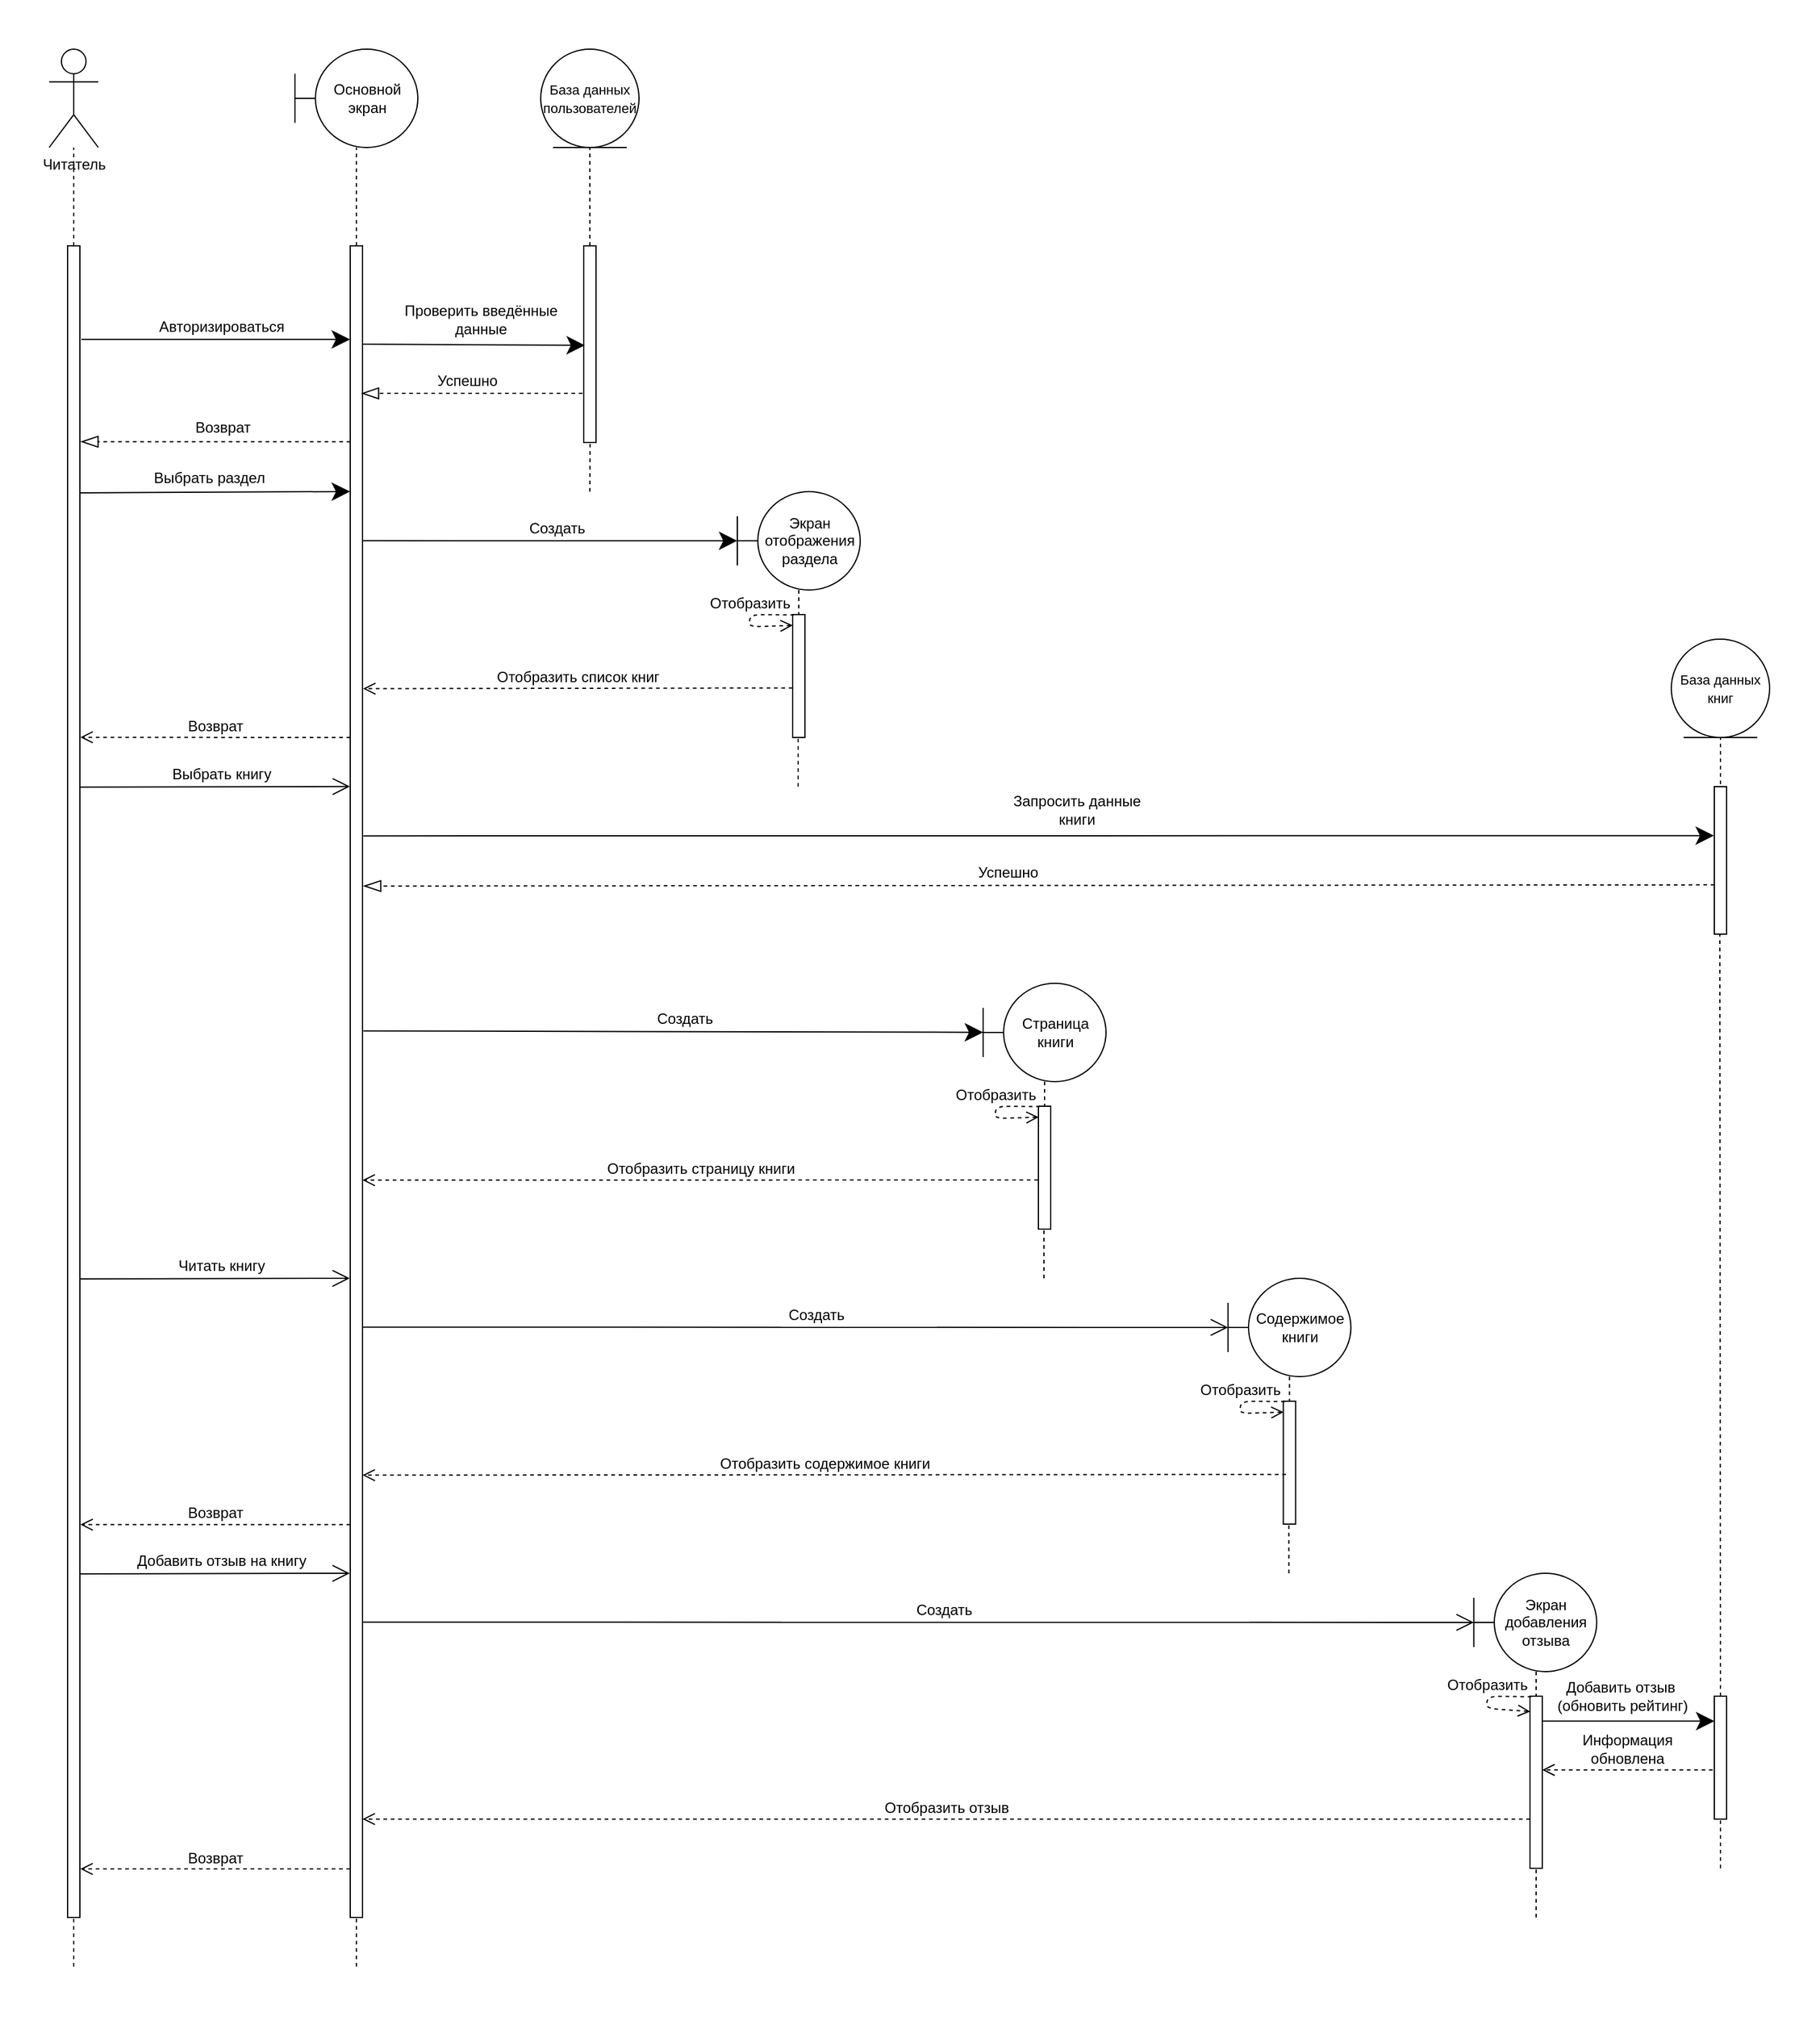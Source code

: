 <mxfile version="15.3.8" type="device"><diagram id="ZIYUEDyOwHCzlgTV274R" name="Страница 1"><mxGraphModel dx="347" dy="204" grid="1" gridSize="10" guides="1" tooltips="1" connect="1" arrows="1" fold="1" page="1" pageScale="1" pageWidth="827" pageHeight="1169" math="0" shadow="0"><root><mxCell id="0"/><mxCell id="1" parent="0"/><mxCell id="WGKphhMt7PIEjQQME513-71" value="" style="rounded=0;whiteSpace=wrap;html=1;fontSize=12;fillColor=none;strokeColor=none;" vertex="1" parent="1"><mxGeometry x="160" width="1480" height="1640" as="geometry"/></mxCell><mxCell id="WGKphhMt7PIEjQQME513-1" value="Читатель" style="shape=umlActor;verticalLabelPosition=bottom;verticalAlign=top;html=1;outlineConnect=0;" vertex="1" parent="1"><mxGeometry x="200" y="40" width="40" height="80" as="geometry"/></mxCell><mxCell id="WGKphhMt7PIEjQQME513-2" value="" style="endArrow=none;dashed=1;html=1;" edge="1" parent="1" source="WGKphhMt7PIEjQQME513-4" target="WGKphhMt7PIEjQQME513-1"><mxGeometry width="50" height="50" relative="1" as="geometry"><mxPoint x="220" y="200" as="sourcePoint"/><mxPoint x="220" y="160" as="targetPoint"/></mxGeometry></mxCell><mxCell id="WGKphhMt7PIEjQQME513-4" value="" style="html=1;points=[];perimeter=orthogonalPerimeter;" vertex="1" parent="1"><mxGeometry x="215" y="200" width="10" height="1360" as="geometry"/></mxCell><mxCell id="WGKphhMt7PIEjQQME513-5" value="Основной экран" style="shape=umlBoundary;whiteSpace=wrap;html=1;" vertex="1" parent="1"><mxGeometry x="400" y="40" width="100" height="80" as="geometry"/></mxCell><mxCell id="WGKphhMt7PIEjQQME513-6" value="&lt;font style=&quot;font-size: 11px&quot;&gt;База данных пользователей&lt;/font&gt;" style="ellipse;shape=umlEntity;whiteSpace=wrap;html=1;" vertex="1" parent="1"><mxGeometry x="600" y="40" width="80" height="80" as="geometry"/></mxCell><mxCell id="WGKphhMt7PIEjQQME513-7" value="" style="endArrow=none;dashed=1;html=1;" edge="1" parent="1" source="WGKphhMt7PIEjQQME513-8" target="WGKphhMt7PIEjQQME513-5"><mxGeometry width="50" height="50" relative="1" as="geometry"><mxPoint x="450" y="200" as="sourcePoint"/><mxPoint x="450" y="160" as="targetPoint"/></mxGeometry></mxCell><mxCell id="WGKphhMt7PIEjQQME513-8" value="" style="html=1;points=[];perimeter=orthogonalPerimeter;" vertex="1" parent="1"><mxGeometry x="445" y="200" width="10" height="1360" as="geometry"/></mxCell><mxCell id="WGKphhMt7PIEjQQME513-9" value="Авторизироваться" style="endArrow=classic;endFill=1;endSize=12;html=1;exitX=1.117;exitY=0.056;exitDx=0;exitDy=0;exitPerimeter=0;entryX=-0.017;entryY=0.056;entryDx=0;entryDy=0;entryPerimeter=0;fontSize=12;labelBackgroundColor=none;" edge="1" parent="1" source="WGKphhMt7PIEjQQME513-4" target="WGKphhMt7PIEjQQME513-8"><mxGeometry x="0.045" y="10" width="160" relative="1" as="geometry"><mxPoint x="220" y="240" as="sourcePoint"/><mxPoint x="380" y="240" as="targetPoint"/><mxPoint as="offset"/></mxGeometry></mxCell><mxCell id="WGKphhMt7PIEjQQME513-10" value="" style="html=1;points=[];perimeter=orthogonalPerimeter;" vertex="1" parent="1"><mxGeometry x="635" y="200" width="10" height="160" as="geometry"/></mxCell><mxCell id="WGKphhMt7PIEjQQME513-11" value="" style="endArrow=none;dashed=1;html=1;" edge="1" parent="1" source="WGKphhMt7PIEjQQME513-10" target="WGKphhMt7PIEjQQME513-6"><mxGeometry width="50" height="50" relative="1" as="geometry"><mxPoint x="639.5" y="200" as="sourcePoint"/><mxPoint x="639.5" y="120" as="targetPoint"/></mxGeometry></mxCell><mxCell id="WGKphhMt7PIEjQQME513-12" value="Проверить введённые&lt;br&gt;данные" style="endArrow=classic;endFill=1;endSize=12;html=1;fontSize=12;entryX=0.1;entryY=0.333;entryDx=0;entryDy=0;entryPerimeter=0;labelBackgroundColor=none;exitX=1;exitY=0.075;exitDx=0;exitDy=0;exitPerimeter=0;" edge="1" parent="1"><mxGeometry x="0.056" y="21" width="160" relative="1" as="geometry"><mxPoint x="455" y="280" as="sourcePoint"/><mxPoint x="636" y="280.96" as="targetPoint"/><mxPoint as="offset"/></mxGeometry></mxCell><mxCell id="WGKphhMt7PIEjQQME513-13" value="Успешно" style="endArrow=blockThin;endFill=0;endSize=12;html=1;labelBackgroundColor=none;fontSize=12;entryX=0.9;entryY=0.152;entryDx=0;entryDy=0;entryPerimeter=0;dashed=1;" edge="1" parent="1"><mxGeometry x="0.046" y="-10" width="160" relative="1" as="geometry"><mxPoint x="634" y="320" as="sourcePoint"/><mxPoint x="454" y="320.04" as="targetPoint"/><mxPoint as="offset"/></mxGeometry></mxCell><mxCell id="WGKphhMt7PIEjQQME513-14" value="Возврат" style="endArrow=blockThin;endFill=0;endSize=12;html=1;dashed=1;labelBackgroundColor=none;fontSize=12;exitX=0.014;exitY=0.268;exitDx=0;exitDy=0;exitPerimeter=0;entryX=1.067;entryY=0.268;entryDx=0;entryDy=0;entryPerimeter=0;" edge="1" parent="1"><mxGeometry x="-0.048" y="-11" width="160" relative="1" as="geometry"><mxPoint x="445.14" y="359.36" as="sourcePoint"/><mxPoint x="225.67" y="359.36" as="targetPoint"/><mxPoint as="offset"/></mxGeometry></mxCell><mxCell id="WGKphhMt7PIEjQQME513-15" value="Выбрать раздел" style="endArrow=classic;endFill=1;endSize=12;html=1;labelBackgroundColor=none;fontSize=12;exitX=0.95;exitY=0.348;exitDx=0;exitDy=0;exitPerimeter=0;entryX=-0.016;entryY=0.346;entryDx=0;entryDy=0;entryPerimeter=0;" edge="1" parent="1"><mxGeometry x="-0.04" y="11" width="160" relative="1" as="geometry"><mxPoint x="224.5" y="400.96" as="sourcePoint"/><mxPoint x="444.84" y="399.92" as="targetPoint"/><mxPoint as="offset"/></mxGeometry></mxCell><mxCell id="WGKphhMt7PIEjQQME513-16" value="Экран отображения раздела" style="shape=umlBoundary;whiteSpace=wrap;html=1;" vertex="1" parent="1"><mxGeometry x="760" y="400" width="100" height="80" as="geometry"/></mxCell><mxCell id="WGKphhMt7PIEjQQME513-17" value="Создать" style="endArrow=classic;endFill=1;endSize=12;html=1;labelBackgroundColor=none;fontSize=12;exitX=0.988;exitY=0.346;exitDx=0;exitDy=0;exitPerimeter=0;" edge="1" parent="1" target="WGKphhMt7PIEjQQME513-16"><mxGeometry x="0.035" y="10" width="160" relative="1" as="geometry"><mxPoint x="454.88" y="439.92" as="sourcePoint"/><mxPoint x="620" y="440" as="targetPoint"/><mxPoint as="offset"/></mxGeometry></mxCell><mxCell id="WGKphhMt7PIEjQQME513-18" value="" style="html=1;points=[];perimeter=orthogonalPerimeter;" vertex="1" parent="1"><mxGeometry x="805" y="500" width="10" height="100" as="geometry"/></mxCell><mxCell id="WGKphhMt7PIEjQQME513-21" value="" style="endArrow=none;dashed=1;html=1;labelBackgroundColor=none;fontSize=12;" edge="1" parent="1" source="WGKphhMt7PIEjQQME513-16" target="WGKphhMt7PIEjQQME513-18"><mxGeometry width="50" height="50" relative="1" as="geometry"><mxPoint x="730" y="250" as="sourcePoint"/><mxPoint x="780" y="200" as="targetPoint"/></mxGeometry></mxCell><mxCell id="WGKphhMt7PIEjQQME513-22" value="" style="endArrow=none;dashed=1;html=1;labelBackgroundColor=none;fontSize=12;" edge="1" parent="1"><mxGeometry width="50" height="50" relative="1" as="geometry"><mxPoint x="809.5" y="640" as="sourcePoint"/><mxPoint x="809.5" y="600" as="targetPoint"/></mxGeometry></mxCell><mxCell id="WGKphhMt7PIEjQQME513-24" value="Отобразить" style="html=1;verticalAlign=bottom;endArrow=open;dashed=1;endSize=8;labelBackgroundColor=none;fontSize=12;exitX=0.117;exitY=0.003;exitDx=0;exitDy=0;exitPerimeter=0;entryX=0.011;entryY=0.088;entryDx=0;entryDy=0;entryPerimeter=0;" edge="1" parent="1" source="WGKphhMt7PIEjQQME513-18" target="WGKphhMt7PIEjQQME513-18"><mxGeometry x="-0.114" relative="1" as="geometry"><mxPoint x="960" y="490" as="sourcePoint"/><mxPoint x="760" y="500" as="targetPoint"/><Array as="points"><mxPoint x="770" y="500"/><mxPoint x="770" y="510"/></Array><mxPoint as="offset"/></mxGeometry></mxCell><mxCell id="WGKphhMt7PIEjQQME513-25" value="Отобразить список книг" style="html=1;verticalAlign=bottom;endArrow=open;dashed=1;endSize=8;labelBackgroundColor=none;fontSize=12;entryX=1.047;entryY=0.539;entryDx=0;entryDy=0;entryPerimeter=0;exitX=-0.017;exitY=0.597;exitDx=0;exitDy=0;exitPerimeter=0;" edge="1" parent="1" source="WGKphhMt7PIEjQQME513-18"><mxGeometry x="0.0" relative="1" as="geometry"><mxPoint x="990" y="560" as="sourcePoint"/><mxPoint x="455.47" y="560.28" as="targetPoint"/><mxPoint as="offset"/></mxGeometry></mxCell><mxCell id="WGKphhMt7PIEjQQME513-26" value="Выбрать книгу" style="endArrow=open;endFill=1;endSize=12;html=1;labelBackgroundColor=none;fontSize=12;exitX=1.014;exitY=0.616;exitDx=0;exitDy=0;exitPerimeter=0;entryX=-0.021;entryY=0.769;entryDx=0;entryDy=0;entryPerimeter=0;" edge="1" parent="1"><mxGeometry x="0.046" y="10" width="160" relative="1" as="geometry"><mxPoint x="225.14" y="640.32" as="sourcePoint"/><mxPoint x="444.79" y="639.88" as="targetPoint"/><mxPoint as="offset"/></mxGeometry></mxCell><mxCell id="WGKphhMt7PIEjQQME513-27" value="Страница книги" style="shape=umlBoundary;whiteSpace=wrap;html=1;" vertex="1" parent="1"><mxGeometry x="960" y="800" width="100" height="80" as="geometry"/></mxCell><mxCell id="WGKphhMt7PIEjQQME513-28" value="Создать" style="endArrow=classic;endFill=1;endSize=12;html=1;labelBackgroundColor=none;fontSize=12;exitX=1;exitY=0.544;exitDx=0;exitDy=0;exitPerimeter=0;" edge="1" parent="1" target="WGKphhMt7PIEjQQME513-27"><mxGeometry x="0.035" y="10" width="160" relative="1" as="geometry"><mxPoint x="455.71" y="838.72" as="sourcePoint"/><mxPoint x="600.71" y="629.978" as="targetPoint"/><mxPoint as="offset"/></mxGeometry></mxCell><mxCell id="WGKphhMt7PIEjQQME513-29" value="Возврат" style="html=1;verticalAlign=bottom;endArrow=open;dashed=1;endSize=8;labelBackgroundColor=none;fontSize=12;entryX=1.04;entryY=0.294;entryDx=0;entryDy=0;entryPerimeter=0;" edge="1" parent="1" source="WGKphhMt7PIEjQQME513-8" target="WGKphhMt7PIEjQQME513-4"><mxGeometry x="0.0" relative="1" as="geometry"><mxPoint x="440" y="601" as="sourcePoint"/><mxPoint x="230" y="599" as="targetPoint"/><mxPoint as="offset"/><Array as="points"><mxPoint x="400" y="600"/></Array></mxGeometry></mxCell><mxCell id="WGKphhMt7PIEjQQME513-30" value="" style="endArrow=none;dashed=1;html=1;labelBackgroundColor=none;fontSize=12;entryX=0.518;entryY=1.007;entryDx=0;entryDy=0;entryPerimeter=0;" edge="1" parent="1" target="WGKphhMt7PIEjQQME513-10"><mxGeometry width="50" height="50" relative="1" as="geometry"><mxPoint x="640" y="400" as="sourcePoint"/><mxPoint x="819.5" y="610" as="targetPoint"/></mxGeometry></mxCell><mxCell id="WGKphhMt7PIEjQQME513-33" value="" style="html=1;points=[];perimeter=orthogonalPerimeter;" vertex="1" parent="1"><mxGeometry x="1005" y="900" width="10" height="100" as="geometry"/></mxCell><mxCell id="WGKphhMt7PIEjQQME513-34" value="" style="endArrow=none;dashed=1;html=1;labelBackgroundColor=none;fontSize=12;" edge="1" parent="1" target="WGKphhMt7PIEjQQME513-33" source="WGKphhMt7PIEjQQME513-27"><mxGeometry width="50" height="50" relative="1" as="geometry"><mxPoint x="1010" y="880" as="sourcePoint"/><mxPoint x="980" y="600" as="targetPoint"/></mxGeometry></mxCell><mxCell id="WGKphhMt7PIEjQQME513-35" value="" style="endArrow=none;dashed=1;html=1;labelBackgroundColor=none;fontSize=12;" edge="1" parent="1"><mxGeometry width="50" height="50" relative="1" as="geometry"><mxPoint x="1009.5" y="1040" as="sourcePoint"/><mxPoint x="1009.5" y="1000" as="targetPoint"/></mxGeometry></mxCell><mxCell id="WGKphhMt7PIEjQQME513-36" value="Отобразить" style="html=1;verticalAlign=bottom;endArrow=open;dashed=1;endSize=8;labelBackgroundColor=none;fontSize=12;exitX=0.117;exitY=0.003;exitDx=0;exitDy=0;exitPerimeter=0;entryX=0.021;entryY=0.089;entryDx=0;entryDy=0;entryPerimeter=0;" edge="1" parent="1" source="WGKphhMt7PIEjQQME513-33" target="WGKphhMt7PIEjQQME513-33"><mxGeometry x="-0.114" relative="1" as="geometry"><mxPoint x="1160" y="890" as="sourcePoint"/><mxPoint x="960" y="900" as="targetPoint"/><Array as="points"><mxPoint x="970" y="900"/><mxPoint x="970" y="910"/></Array><mxPoint as="offset"/></mxGeometry></mxCell><mxCell id="WGKphhMt7PIEjQQME513-37" value="Отобразить страницу книги" style="html=1;verticalAlign=bottom;endArrow=open;dashed=1;endSize=8;labelBackgroundColor=none;fontSize=12;entryX=0.929;entryY=0.682;entryDx=0;entryDy=0;entryPerimeter=0;exitX=-0.04;exitY=0.6;exitDx=0;exitDy=0;exitPerimeter=0;" edge="1" parent="1" source="WGKphhMt7PIEjQQME513-33"><mxGeometry x="0.0" relative="1" as="geometry"><mxPoint x="990.71" y="960" as="sourcePoint"/><mxPoint x="455.0" y="960.16" as="targetPoint"/><mxPoint as="offset"/></mxGeometry></mxCell><mxCell id="WGKphhMt7PIEjQQME513-38" value="Возврат" style="html=1;verticalAlign=bottom;endArrow=open;dashed=1;endSize=8;labelBackgroundColor=none;fontSize=12;entryX=1.04;entryY=0.765;entryDx=0;entryDy=0;entryPerimeter=0;" edge="1" parent="1" source="WGKphhMt7PIEjQQME513-8" target="WGKphhMt7PIEjQQME513-4"><mxGeometry x="0.0" relative="1" as="geometry"><mxPoint x="1014.6" y="810" as="sourcePoint"/><mxPoint x="230" y="1240" as="targetPoint"/><mxPoint as="offset"/></mxGeometry></mxCell><mxCell id="WGKphhMt7PIEjQQME513-39" value="&lt;font style=&quot;font-size: 11px&quot;&gt;База данных книг&lt;/font&gt;" style="ellipse;shape=umlEntity;whiteSpace=wrap;html=1;" vertex="1" parent="1"><mxGeometry x="1520" y="520" width="80" height="80" as="geometry"/></mxCell><mxCell id="WGKphhMt7PIEjQQME513-41" value="" style="endArrow=none;dashed=1;html=1;" edge="1" parent="1" target="WGKphhMt7PIEjQQME513-39"><mxGeometry width="50" height="50" relative="1" as="geometry"><mxPoint x="1560" y="650" as="sourcePoint"/><mxPoint x="1559.5" y="120" as="targetPoint"/></mxGeometry></mxCell><mxCell id="WGKphhMt7PIEjQQME513-43" value="" style="html=1;points=[];perimeter=orthogonalPerimeter;" vertex="1" parent="1"><mxGeometry x="1555" y="640" width="10" height="120" as="geometry"/></mxCell><mxCell id="WGKphhMt7PIEjQQME513-44" value="" style="endArrow=none;dashed=1;html=1;labelBackgroundColor=none;fontSize=12;" edge="1" parent="1"><mxGeometry width="50" height="50" relative="1" as="geometry"><mxPoint x="1560" y="1380" as="sourcePoint"/><mxPoint x="1559.5" y="760" as="targetPoint"/></mxGeometry></mxCell><mxCell id="WGKphhMt7PIEjQQME513-45" value="Запросить данные&lt;br&gt;книги" style="endArrow=classic;endFill=1;endSize=12;html=1;fontSize=12;labelBackgroundColor=none;exitX=1.067;exitY=0.353;exitDx=0;exitDy=0;exitPerimeter=0;entryX=-0.026;entryY=0.332;entryDx=0;entryDy=0;entryPerimeter=0;" edge="1" parent="1" source="WGKphhMt7PIEjQQME513-8" target="WGKphhMt7PIEjQQME513-43"><mxGeometry x="0.056" y="21" width="160" relative="1" as="geometry"><mxPoint x="465" y="290" as="sourcePoint"/><mxPoint x="770" y="680" as="targetPoint"/><mxPoint as="offset"/></mxGeometry></mxCell><mxCell id="WGKphhMt7PIEjQQME513-46" value="Успешно" style="endArrow=blockThin;endFill=0;endSize=12;html=1;labelBackgroundColor=none;fontSize=12;dashed=1;exitX=0.011;exitY=0.666;exitDx=0;exitDy=0;exitPerimeter=0;entryX=1.071;entryY=0.383;entryDx=0;entryDy=0;entryPerimeter=0;" edge="1" parent="1" source="WGKphhMt7PIEjQQME513-43" target="WGKphhMt7PIEjQQME513-8"><mxGeometry x="0.046" y="-10" width="160" relative="1" as="geometry"><mxPoint x="644" y="330" as="sourcePoint"/><mxPoint x="460" y="720" as="targetPoint"/><mxPoint as="offset"/></mxGeometry></mxCell><mxCell id="WGKphhMt7PIEjQQME513-48" value="Содержимое книги" style="shape=umlBoundary;whiteSpace=wrap;html=1;" vertex="1" parent="1"><mxGeometry x="1159.29" y="1040" width="100" height="80" as="geometry"/></mxCell><mxCell id="WGKphhMt7PIEjQQME513-49" value="" style="html=1;points=[];perimeter=orthogonalPerimeter;" vertex="1" parent="1"><mxGeometry x="1204.29" y="1140" width="10" height="100" as="geometry"/></mxCell><mxCell id="WGKphhMt7PIEjQQME513-50" value="" style="endArrow=none;dashed=1;html=1;labelBackgroundColor=none;fontSize=12;" edge="1" parent="1" source="WGKphhMt7PIEjQQME513-48" target="WGKphhMt7PIEjQQME513-49"><mxGeometry width="50" height="50" relative="1" as="geometry"><mxPoint x="1209.29" y="1120" as="sourcePoint"/><mxPoint x="1179.29" y="840" as="targetPoint"/></mxGeometry></mxCell><mxCell id="WGKphhMt7PIEjQQME513-51" value="" style="endArrow=none;dashed=1;html=1;labelBackgroundColor=none;fontSize=12;" edge="1" parent="1"><mxGeometry width="50" height="50" relative="1" as="geometry"><mxPoint x="1208.79" y="1280" as="sourcePoint"/><mxPoint x="1208.79" y="1240" as="targetPoint"/></mxGeometry></mxCell><mxCell id="WGKphhMt7PIEjQQME513-52" value="Отобразить" style="html=1;verticalAlign=bottom;endArrow=open;dashed=1;endSize=8;labelBackgroundColor=none;fontSize=12;exitX=0.117;exitY=0.003;exitDx=0;exitDy=0;exitPerimeter=0;entryX=0.021;entryY=0.089;entryDx=0;entryDy=0;entryPerimeter=0;" edge="1" parent="1" source="WGKphhMt7PIEjQQME513-49" target="WGKphhMt7PIEjQQME513-49"><mxGeometry x="-0.114" relative="1" as="geometry"><mxPoint x="1359.29" y="1130" as="sourcePoint"/><mxPoint x="1159.29" y="1140" as="targetPoint"/><Array as="points"><mxPoint x="1169.29" y="1140"/><mxPoint x="1169.29" y="1150"/></Array><mxPoint as="offset"/></mxGeometry></mxCell><mxCell id="WGKphhMt7PIEjQQME513-53" value="Читать книгу" style="endArrow=open;endFill=1;endSize=12;html=1;labelBackgroundColor=none;fontSize=12;exitX=1.014;exitY=0.616;exitDx=0;exitDy=0;exitPerimeter=0;entryX=-0.021;entryY=0.769;entryDx=0;entryDy=0;entryPerimeter=0;" edge="1" parent="1"><mxGeometry x="0.046" y="10" width="160" relative="1" as="geometry"><mxPoint x="225.0" y="1040.44" as="sourcePoint"/><mxPoint x="444.65" y="1040" as="targetPoint"/><mxPoint as="offset"/></mxGeometry></mxCell><mxCell id="WGKphhMt7PIEjQQME513-54" value="Создать" style="endArrow=open;endFill=1;endSize=12;html=1;labelBackgroundColor=none;fontSize=12;exitX=1.014;exitY=0.616;exitDx=0;exitDy=0;exitPerimeter=0;" edge="1" parent="1" target="WGKphhMt7PIEjQQME513-48"><mxGeometry x="0.046" y="10" width="160" relative="1" as="geometry"><mxPoint x="455" y="1079.73" as="sourcePoint"/><mxPoint x="674.65" y="1079.29" as="targetPoint"/><mxPoint as="offset"/></mxGeometry></mxCell><mxCell id="WGKphhMt7PIEjQQME513-55" value="Отобразить содержимое книги" style="html=1;verticalAlign=bottom;endArrow=open;dashed=1;endSize=8;labelBackgroundColor=none;fontSize=12;entryX=0.929;entryY=0.682;entryDx=0;entryDy=0;entryPerimeter=0;exitX=0.214;exitY=0.596;exitDx=0;exitDy=0;exitPerimeter=0;" edge="1" parent="1" source="WGKphhMt7PIEjQQME513-49"><mxGeometry x="0.0" relative="1" as="geometry"><mxPoint x="1205.31" y="1200" as="sourcePoint"/><mxPoint x="455" y="1200.16" as="targetPoint"/><mxPoint as="offset"/></mxGeometry></mxCell><mxCell id="WGKphhMt7PIEjQQME513-56" value="Добавить отзыв на книгу" style="endArrow=open;endFill=1;endSize=12;html=1;labelBackgroundColor=none;fontSize=12;exitX=1.014;exitY=0.616;exitDx=0;exitDy=0;exitPerimeter=0;entryX=-0.021;entryY=0.769;entryDx=0;entryDy=0;entryPerimeter=0;" edge="1" parent="1"><mxGeometry x="0.046" y="10" width="160" relative="1" as="geometry"><mxPoint x="225" y="1280.44" as="sourcePoint"/><mxPoint x="444.65" y="1280" as="targetPoint"/><mxPoint as="offset"/></mxGeometry></mxCell><mxCell id="WGKphhMt7PIEjQQME513-57" value="Экран добавления отзыва" style="shape=umlBoundary;whiteSpace=wrap;html=1;" vertex="1" parent="1"><mxGeometry x="1359.29" y="1280" width="100" height="80" as="geometry"/></mxCell><mxCell id="WGKphhMt7PIEjQQME513-58" value="Создать" style="endArrow=open;endFill=1;endSize=12;html=1;labelBackgroundColor=none;fontSize=12;exitX=1.014;exitY=0.616;exitDx=0;exitDy=0;exitPerimeter=0;" edge="1" parent="1" target="WGKphhMt7PIEjQQME513-57"><mxGeometry x="0.046" y="10" width="160" relative="1" as="geometry"><mxPoint x="455" y="1319.73" as="sourcePoint"/><mxPoint x="674.65" y="1319.29" as="targetPoint"/><mxPoint as="offset"/></mxGeometry></mxCell><mxCell id="WGKphhMt7PIEjQQME513-59" value="" style="html=1;points=[];perimeter=orthogonalPerimeter;" vertex="1" parent="1"><mxGeometry x="1405" y="1380" width="10" height="140" as="geometry"/></mxCell><mxCell id="WGKphhMt7PIEjQQME513-60" value="" style="endArrow=none;dashed=1;html=1;labelBackgroundColor=none;fontSize=12;" edge="1" parent="1" target="WGKphhMt7PIEjQQME513-59"><mxGeometry width="50" height="50" relative="1" as="geometry"><mxPoint x="1410" y="1360" as="sourcePoint"/><mxPoint x="1380" y="1080" as="targetPoint"/></mxGeometry></mxCell><mxCell id="WGKphhMt7PIEjQQME513-61" value="Отобразить" style="html=1;verticalAlign=bottom;endArrow=open;dashed=1;endSize=8;labelBackgroundColor=none;fontSize=12;exitX=0.117;exitY=0.003;exitDx=0;exitDy=0;exitPerimeter=0;entryX=0.021;entryY=0.089;entryDx=0;entryDy=0;entryPerimeter=0;" edge="1" parent="1" source="WGKphhMt7PIEjQQME513-59" target="WGKphhMt7PIEjQQME513-59"><mxGeometry x="-0.114" relative="1" as="geometry"><mxPoint x="1560" y="1370" as="sourcePoint"/><mxPoint x="1360" y="1380" as="targetPoint"/><Array as="points"><mxPoint x="1370" y="1380"/><mxPoint x="1370" y="1390"/></Array><mxPoint as="offset"/></mxGeometry></mxCell><mxCell id="WGKphhMt7PIEjQQME513-62" value="" style="endArrow=none;dashed=1;html=1;labelBackgroundColor=none;fontSize=12;" edge="1" parent="1" target="WGKphhMt7PIEjQQME513-59"><mxGeometry width="50" height="50" relative="1" as="geometry"><mxPoint x="1410" y="1560" as="sourcePoint"/><mxPoint x="1218.79" y="1250" as="targetPoint"/></mxGeometry></mxCell><mxCell id="WGKphhMt7PIEjQQME513-63" value="Добавить отзыв&amp;nbsp;&lt;br&gt;(обновить рейтинг)" style="endArrow=classic;endFill=1;endSize=12;html=1;labelBackgroundColor=none;fontSize=12;entryX=0.01;entryY=0.203;entryDx=0;entryDy=0;entryPerimeter=0;" edge="1" parent="1" source="WGKphhMt7PIEjQQME513-59" target="WGKphhMt7PIEjQQME513-64"><mxGeometry x="-0.072" y="20" width="160" relative="1" as="geometry"><mxPoint x="465.71" y="848.72" as="sourcePoint"/><mxPoint x="1560" y="1400" as="targetPoint"/><mxPoint as="offset"/></mxGeometry></mxCell><mxCell id="WGKphhMt7PIEjQQME513-64" value="" style="html=1;points=[];perimeter=orthogonalPerimeter;" vertex="1" parent="1"><mxGeometry x="1555" y="1380" width="10" height="100" as="geometry"/></mxCell><mxCell id="WGKphhMt7PIEjQQME513-65" value="Информация&lt;br&gt;обновлена" style="html=1;verticalAlign=bottom;endArrow=open;dashed=1;endSize=8;labelBackgroundColor=none;fontSize=12;exitX=-0.133;exitY=0.6;exitDx=0;exitDy=0;exitPerimeter=0;" edge="1" parent="1" source="WGKphhMt7PIEjQQME513-64" target="WGKphhMt7PIEjQQME513-59"><mxGeometry x="0.0" relative="1" as="geometry"><mxPoint x="1216.43" y="1209.6" as="sourcePoint"/><mxPoint x="465" y="1210.16" as="targetPoint"/><mxPoint as="offset"/></mxGeometry></mxCell><mxCell id="WGKphhMt7PIEjQQME513-66" value="Отобразить отзыв" style="html=1;verticalAlign=bottom;endArrow=open;dashed=1;endSize=8;labelBackgroundColor=none;fontSize=12;exitX=0;exitY=0.714;exitDx=0;exitDy=0;exitPerimeter=0;" edge="1" parent="1" source="WGKphhMt7PIEjQQME513-59" target="WGKphhMt7PIEjQQME513-8"><mxGeometry x="0.0" relative="1" as="geometry"><mxPoint x="1216.43" y="1209.6" as="sourcePoint"/><mxPoint x="465" y="1210.16" as="targetPoint"/><mxPoint as="offset"/></mxGeometry></mxCell><mxCell id="WGKphhMt7PIEjQQME513-67" value="" style="endArrow=none;dashed=1;html=1;labelBackgroundColor=none;fontSize=12;" edge="1" parent="1" target="WGKphhMt7PIEjQQME513-64"><mxGeometry width="50" height="50" relative="1" as="geometry"><mxPoint x="1560" y="1520" as="sourcePoint"/><mxPoint x="1420" y="1490" as="targetPoint"/></mxGeometry></mxCell><mxCell id="WGKphhMt7PIEjQQME513-68" value="" style="endArrow=none;dashed=1;html=1;labelBackgroundColor=none;fontSize=12;" edge="1" parent="1" target="WGKphhMt7PIEjQQME513-8"><mxGeometry width="50" height="50" relative="1" as="geometry"><mxPoint x="450" y="1600" as="sourcePoint"/><mxPoint x="1570" y="1490" as="targetPoint"/></mxGeometry></mxCell><mxCell id="WGKphhMt7PIEjQQME513-69" value="" style="endArrow=none;dashed=1;html=1;labelBackgroundColor=none;fontSize=12;" edge="1" parent="1" target="WGKphhMt7PIEjQQME513-4"><mxGeometry width="50" height="50" relative="1" as="geometry"><mxPoint x="220" y="1600" as="sourcePoint"/><mxPoint x="460" y="1490" as="targetPoint"/></mxGeometry></mxCell><mxCell id="WGKphhMt7PIEjQQME513-70" value="Возврат" style="html=1;verticalAlign=bottom;endArrow=open;dashed=1;endSize=8;labelBackgroundColor=none;fontSize=12;exitX=-0.012;exitY=0.971;exitDx=0;exitDy=0;exitPerimeter=0;entryX=1.037;entryY=0.971;entryDx=0;entryDy=0;entryPerimeter=0;" edge="1" parent="1" source="WGKphhMt7PIEjQQME513-8" target="WGKphhMt7PIEjQQME513-4"><mxGeometry x="0.0" relative="1" as="geometry"><mxPoint x="455" y="1087.2" as="sourcePoint"/><mxPoint x="230" y="1521" as="targetPoint"/><mxPoint as="offset"/></mxGeometry></mxCell></root></mxGraphModel></diagram></mxfile>